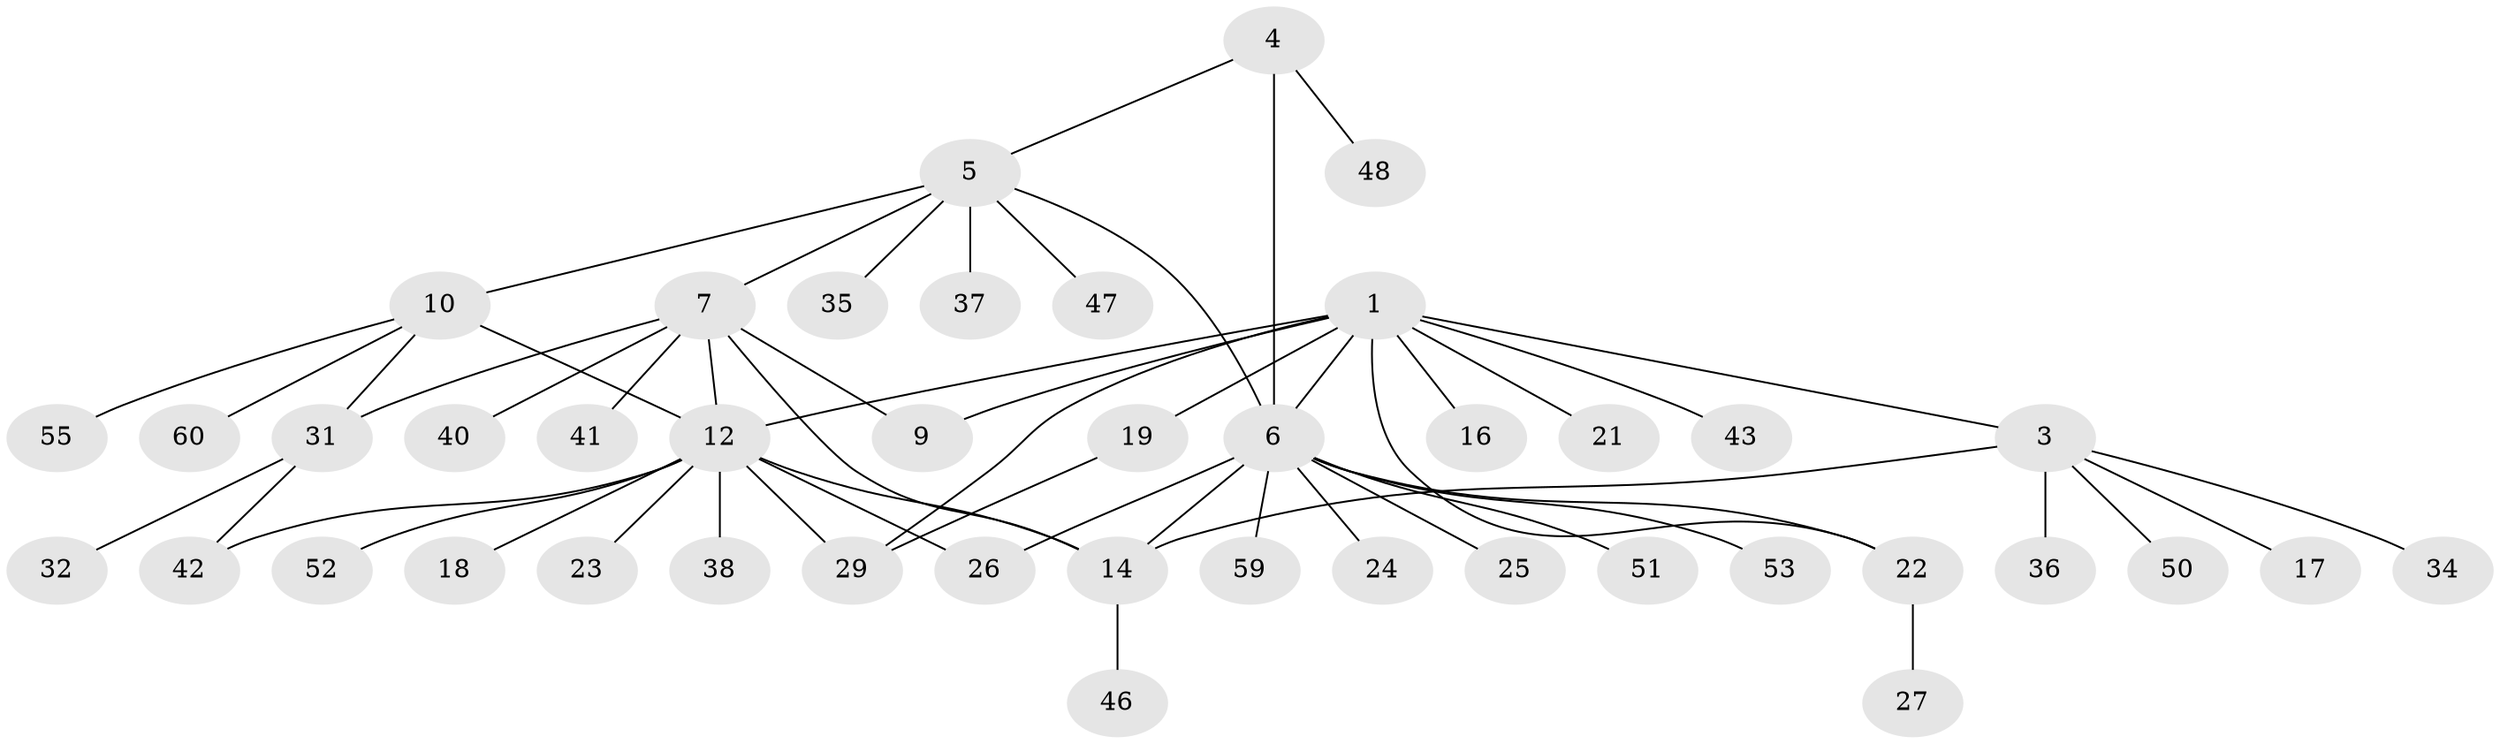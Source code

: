 // Generated by graph-tools (version 1.1) at 2025/24/03/03/25 07:24:11]
// undirected, 43 vertices, 55 edges
graph export_dot {
graph [start="1"]
  node [color=gray90,style=filled];
  1 [super="+2"];
  3 [super="+54"];
  4 [super="+56"];
  5 [super="+39"];
  6 [super="+13"];
  7 [super="+8"];
  9 [super="+28"];
  10 [super="+11"];
  12 [super="+20"];
  14 [super="+15"];
  16;
  17;
  18 [super="+30"];
  19 [super="+33"];
  21;
  22 [super="+44"];
  23;
  24 [super="+49"];
  25;
  26;
  27;
  29;
  31 [super="+57"];
  32;
  34;
  35;
  36;
  37;
  38;
  40;
  41;
  42 [super="+45"];
  43;
  46;
  47;
  48;
  50;
  51 [super="+58"];
  52;
  53;
  55;
  59;
  60;
  1 -- 3 [weight=2];
  1 -- 19;
  1 -- 22;
  1 -- 6;
  1 -- 9;
  1 -- 43;
  1 -- 12;
  1 -- 16;
  1 -- 21;
  1 -- 29;
  3 -- 17;
  3 -- 34;
  3 -- 36;
  3 -- 50;
  3 -- 14;
  4 -- 5;
  4 -- 6;
  4 -- 48;
  5 -- 6;
  5 -- 35;
  5 -- 37;
  5 -- 47;
  5 -- 7;
  5 -- 10;
  6 -- 25;
  6 -- 26;
  6 -- 59;
  6 -- 51;
  6 -- 53;
  6 -- 24;
  6 -- 14 [weight=2];
  6 -- 22;
  7 -- 9 [weight=2];
  7 -- 31;
  7 -- 40;
  7 -- 41;
  7 -- 12;
  7 -- 14;
  10 -- 12 [weight=2];
  10 -- 55;
  10 -- 60;
  10 -- 31;
  12 -- 14;
  12 -- 18;
  12 -- 23;
  12 -- 26;
  12 -- 29;
  12 -- 38;
  12 -- 52;
  12 -- 42;
  14 -- 46;
  19 -- 29;
  22 -- 27;
  31 -- 32;
  31 -- 42;
}
